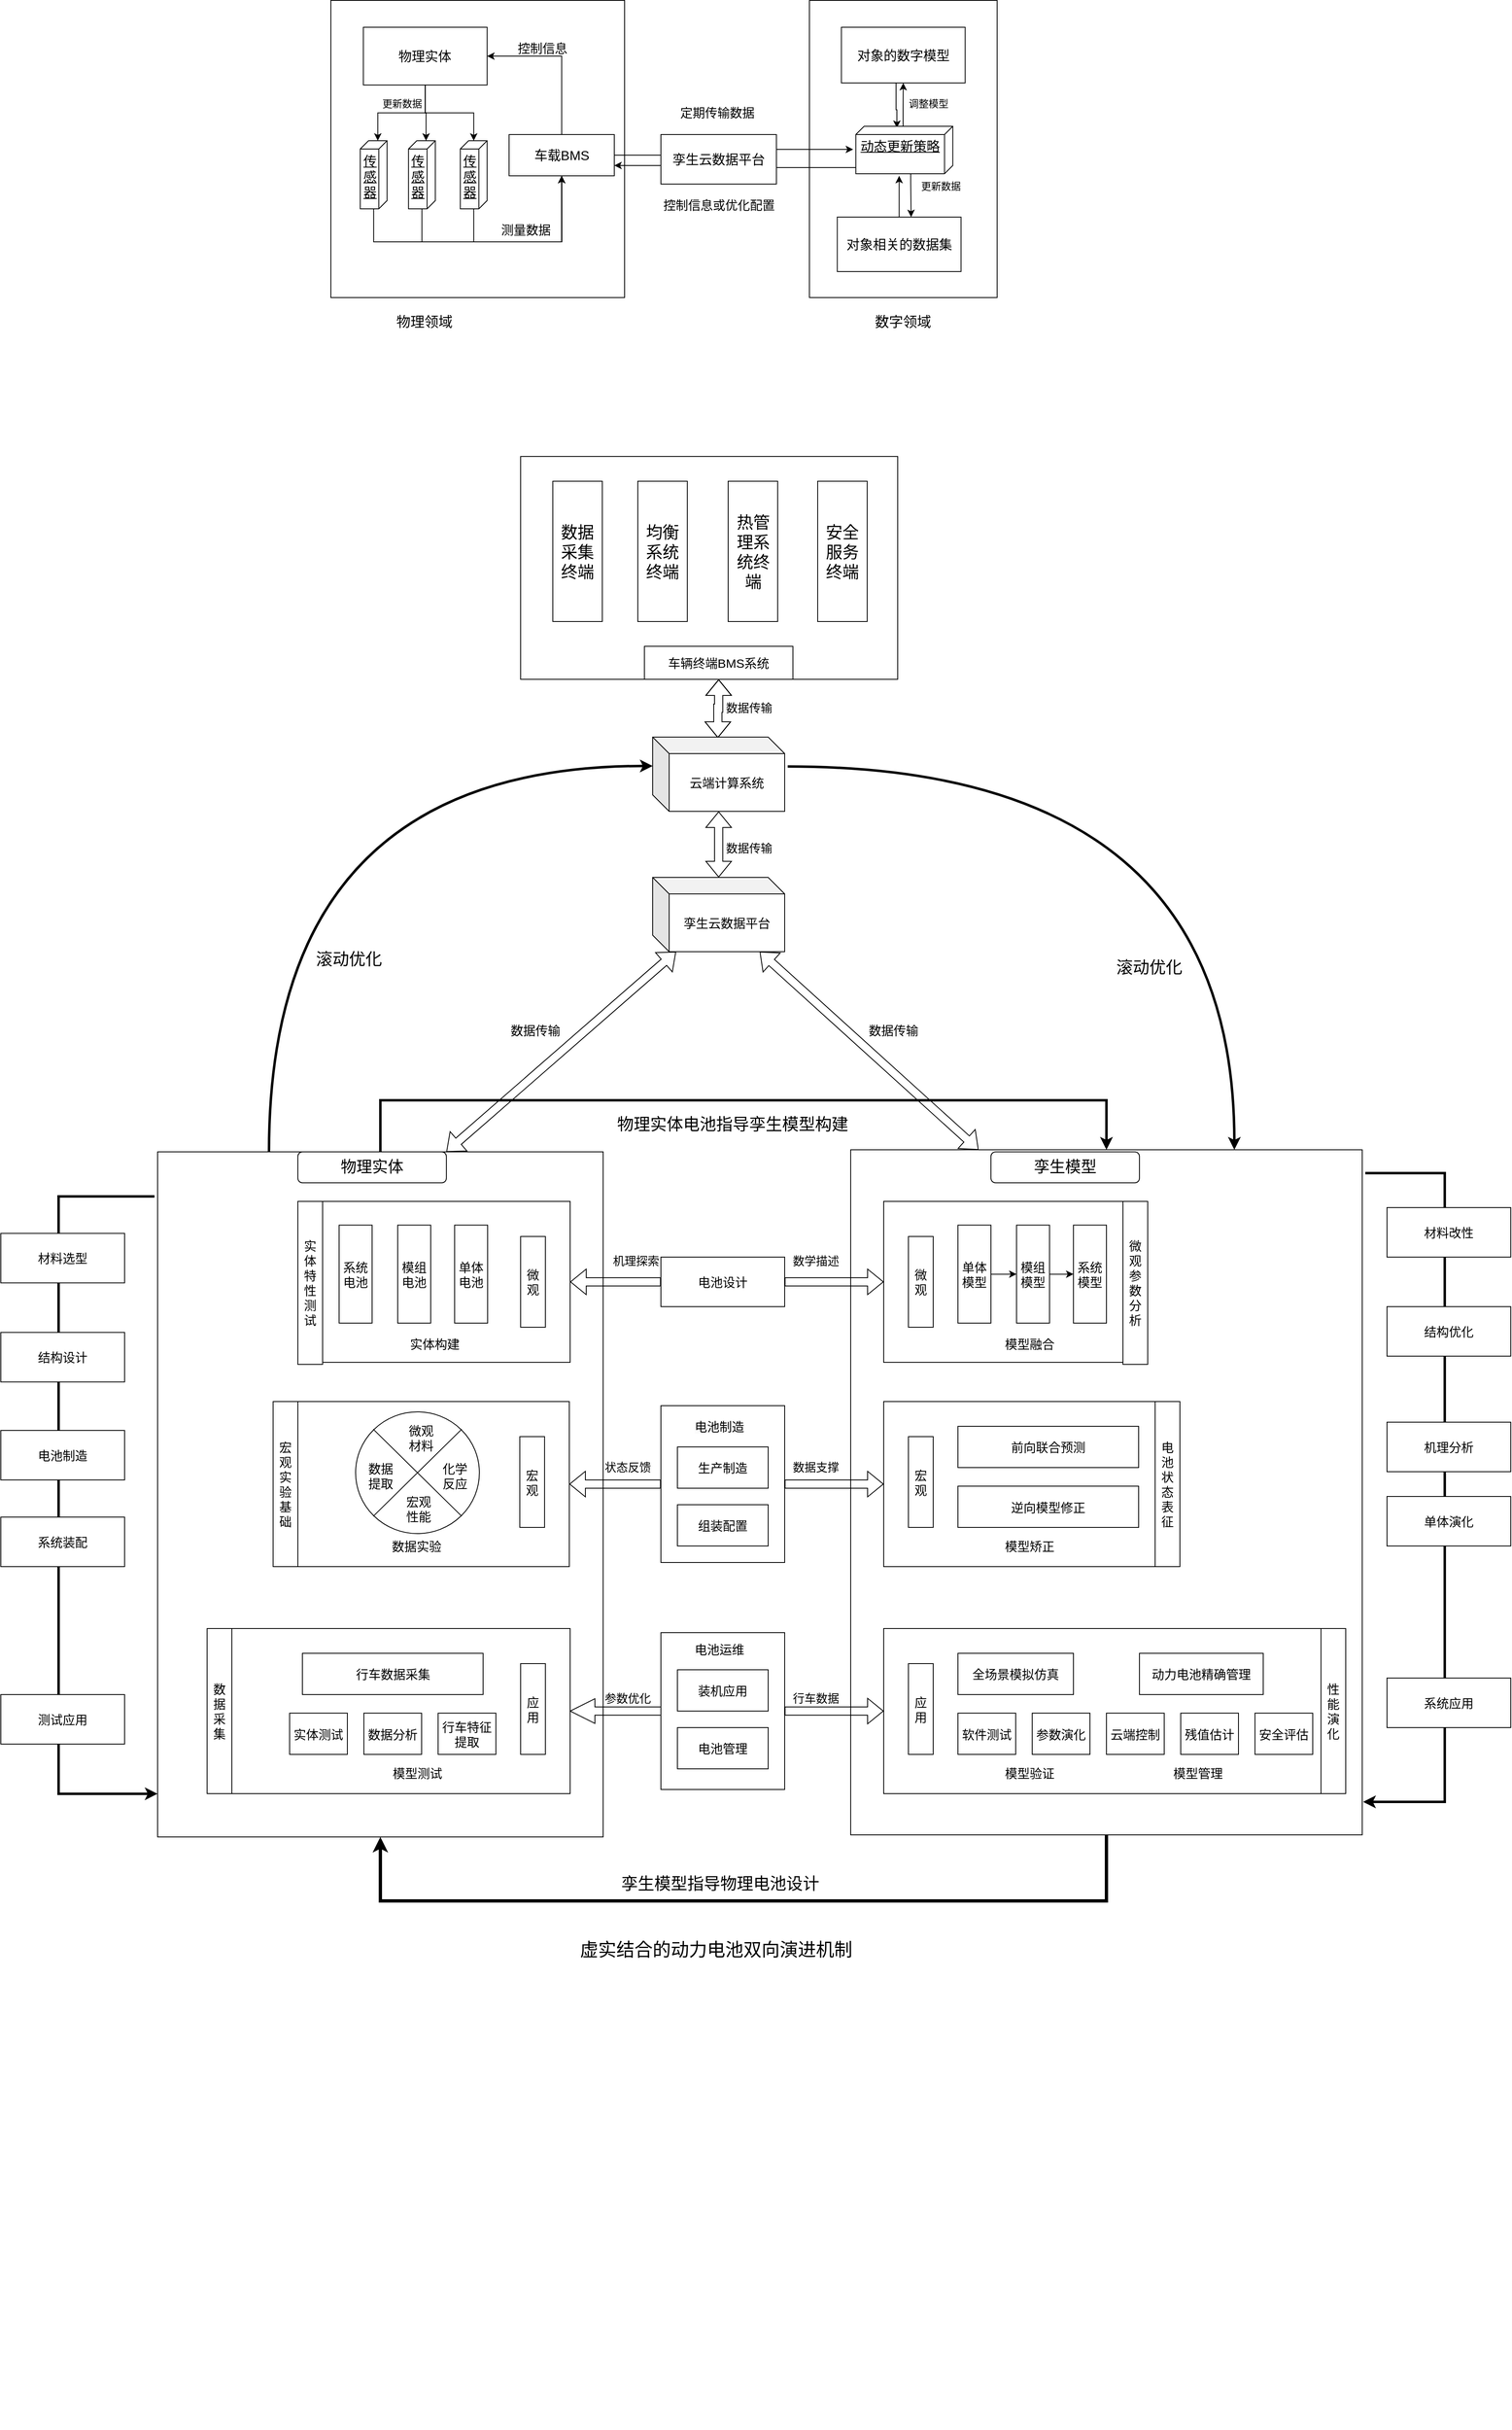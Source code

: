 <mxfile version="21.1.2" type="github">
  <diagram name="第 1 页" id="kRsDdAJmcFYVDiyYqfov">
    <mxGraphModel dx="2074" dy="2285" grid="1" gridSize="10" guides="1" tooltips="1" connect="1" arrows="1" fold="1" page="1" pageScale="1" pageWidth="827" pageHeight="1169" math="0" shadow="0">
      <root>
        <mxCell id="0" />
        <mxCell id="1" parent="0" />
        <mxCell id="SJJjyMjNgot3YzqLHS9h-1" value="" style="html=1;whiteSpace=wrap;" parent="1" vertex="1">
          <mxGeometry x="1030" y="-912.5" width="227.5" height="360" as="geometry" />
        </mxCell>
        <mxCell id="SJJjyMjNgot3YzqLHS9h-12" value="" style="html=1;whiteSpace=wrap;" parent="1" vertex="1">
          <mxGeometry x="450" y="-912.5" width="356" height="360" as="geometry" />
        </mxCell>
        <mxCell id="M97QuQFN97-HN9LesDDY-32" style="edgeStyle=orthogonalEdgeStyle;rounded=0;orthogonalLoop=1;jettySize=auto;html=1;entryX=1;entryY=0.75;entryDx=0;entryDy=0;exitX=0.887;exitY=0.985;exitDx=0;exitDy=0;exitPerimeter=0;" edge="1" parent="1" source="SJJjyMjNgot3YzqLHS9h-7" target="M97QuQFN97-HN9LesDDY-17">
          <mxGeometry relative="1" as="geometry">
            <Array as="points">
              <mxPoint x="1128" y="-710" />
              <mxPoint x="914" y="-710" />
              <mxPoint x="914" y="-712" />
            </Array>
          </mxGeometry>
        </mxCell>
        <mxCell id="lLylnK0KZeJBV6ZpUmbg-146" value="" style="rounded=0;whiteSpace=wrap;html=1;" parent="1" vertex="1">
          <mxGeometry x="680" y="-360" width="457" height="270" as="geometry" />
        </mxCell>
        <mxCell id="lLylnK0KZeJBV6ZpUmbg-130" style="edgeStyle=orthogonalEdgeStyle;rounded=0;orthogonalLoop=1;jettySize=auto;html=1;entryX=0.5;entryY=0;entryDx=0;entryDy=0;strokeWidth=3;" parent="1" source="lLylnK0KZeJBV6ZpUmbg-120" target="lLylnK0KZeJBV6ZpUmbg-126" edge="1">
          <mxGeometry relative="1" as="geometry">
            <Array as="points">
              <mxPoint x="510" y="420" />
              <mxPoint x="1390" y="420" />
            </Array>
          </mxGeometry>
        </mxCell>
        <mxCell id="lLylnK0KZeJBV6ZpUmbg-142" style="edgeStyle=orthogonalEdgeStyle;rounded=0;orthogonalLoop=1;jettySize=auto;html=1;exitX=0.25;exitY=0;exitDx=0;exitDy=0;entryX=0;entryY=0;entryDx=0;entryDy=35;entryPerimeter=0;curved=1;strokeWidth=3;" parent="1" source="lLylnK0KZeJBV6ZpUmbg-120" target="lLylnK0KZeJBV6ZpUmbg-9" edge="1">
          <mxGeometry relative="1" as="geometry" />
        </mxCell>
        <mxCell id="lLylnK0KZeJBV6ZpUmbg-120" value="" style="rounded=0;whiteSpace=wrap;html=1;" parent="1" vertex="1">
          <mxGeometry x="240" y="482.5" width="540" height="830" as="geometry" />
        </mxCell>
        <mxCell id="lLylnK0KZeJBV6ZpUmbg-102" value="" style="group;flipH=1;" parent="1" vertex="1" connectable="0">
          <mxGeometry x="300" y="1060" width="440" height="970" as="geometry" />
        </mxCell>
        <mxCell id="lLylnK0KZeJBV6ZpUmbg-103" value="" style="rounded=0;whiteSpace=wrap;html=1;flipH=0;flipV=0;" parent="lLylnK0KZeJBV6ZpUmbg-102" vertex="1">
          <mxGeometry width="440" height="200" as="geometry" />
        </mxCell>
        <mxCell id="lLylnK0KZeJBV6ZpUmbg-104" value="&lt;font style=&quot;font-size: 15px;&quot;&gt;应用&lt;/font&gt;" style="rounded=0;whiteSpace=wrap;html=1;" parent="lLylnK0KZeJBV6ZpUmbg-102" vertex="1">
          <mxGeometry x="380" y="42.5" width="30" height="110" as="geometry" />
        </mxCell>
        <mxCell id="lLylnK0KZeJBV6ZpUmbg-105" value="&lt;font style=&quot;font-size: 15px;&quot;&gt;数据采集&lt;/font&gt;" style="rounded=0;whiteSpace=wrap;html=1;" parent="lLylnK0KZeJBV6ZpUmbg-102" vertex="1">
          <mxGeometry width="30" height="200" as="geometry" />
        </mxCell>
        <mxCell id="lLylnK0KZeJBV6ZpUmbg-106" value="&lt;font style=&quot;font-size: 15px;&quot;&gt;行车数据采集&lt;/font&gt;" style="rounded=0;whiteSpace=wrap;html=1;" parent="lLylnK0KZeJBV6ZpUmbg-102" vertex="1">
          <mxGeometry x="115.5" y="30" width="219" height="50" as="geometry" />
        </mxCell>
        <mxCell id="lLylnK0KZeJBV6ZpUmbg-107" value="&lt;font style=&quot;font-size: 15px;&quot;&gt;行车特征提取&lt;/font&gt;" style="rounded=0;whiteSpace=wrap;html=1;" parent="lLylnK0KZeJBV6ZpUmbg-102" vertex="1">
          <mxGeometry x="280" y="102.5" width="70" height="50" as="geometry" />
        </mxCell>
        <mxCell id="lLylnK0KZeJBV6ZpUmbg-108" value="&lt;div style=&quot;text-align: center;&quot;&gt;&lt;span style=&quot;background-color: initial; font-family: Helvetica;&quot;&gt;&lt;font style=&quot;font-size: 15px;&quot;&gt;模型测试&lt;/font&gt;&lt;/span&gt;&lt;/div&gt;" style="text;whiteSpace=wrap;html=1;" parent="lLylnK0KZeJBV6ZpUmbg-102" vertex="1">
          <mxGeometry x="222.5" y="160" width="73" height="30" as="geometry" />
        </mxCell>
        <mxCell id="lLylnK0KZeJBV6ZpUmbg-109" value="&lt;font style=&quot;font-size: 15px;&quot;&gt;数据分析&lt;/font&gt;" style="rounded=0;whiteSpace=wrap;html=1;" parent="lLylnK0KZeJBV6ZpUmbg-102" vertex="1">
          <mxGeometry x="190" y="102.5" width="70" height="50" as="geometry" />
        </mxCell>
        <mxCell id="lLylnK0KZeJBV6ZpUmbg-110" value="&lt;font style=&quot;font-size: 15px;&quot;&gt;实体测试&lt;/font&gt;" style="rounded=0;whiteSpace=wrap;html=1;" parent="lLylnK0KZeJBV6ZpUmbg-102" vertex="1">
          <mxGeometry x="100" y="102.5" width="70" height="50" as="geometry" />
        </mxCell>
        <mxCell id="lLylnK0KZeJBV6ZpUmbg-128" style="edgeStyle=orthogonalEdgeStyle;rounded=0;orthogonalLoop=1;jettySize=auto;html=1;entryX=0.5;entryY=1;entryDx=0;entryDy=0;exitX=0.5;exitY=1;exitDx=0;exitDy=0;startArrow=none;startFill=0;strokeWidth=4;" parent="1" source="lLylnK0KZeJBV6ZpUmbg-126" target="lLylnK0KZeJBV6ZpUmbg-120" edge="1">
          <mxGeometry relative="1" as="geometry">
            <Array as="points">
              <mxPoint x="1390" y="1390" />
              <mxPoint x="510" y="1390" />
            </Array>
          </mxGeometry>
        </mxCell>
        <mxCell id="lLylnK0KZeJBV6ZpUmbg-126" value="" style="rounded=0;whiteSpace=wrap;html=1;" parent="1" vertex="1">
          <mxGeometry x="1080" y="480" width="620" height="830" as="geometry" />
        </mxCell>
        <mxCell id="lLylnK0KZeJBV6ZpUmbg-77" style="edgeStyle=orthogonalEdgeStyle;rounded=0;orthogonalLoop=1;jettySize=auto;html=1;shape=flexArrow;" parent="1" source="lLylnK0KZeJBV6ZpUmbg-18" target="lLylnK0KZeJBV6ZpUmbg-53" edge="1">
          <mxGeometry relative="1" as="geometry" />
        </mxCell>
        <mxCell id="lLylnK0KZeJBV6ZpUmbg-78" style="edgeStyle=orthogonalEdgeStyle;rounded=0;orthogonalLoop=1;jettySize=auto;html=1;entryX=0;entryY=0.5;entryDx=0;entryDy=0;shape=flexArrow;" parent="1" source="lLylnK0KZeJBV6ZpUmbg-18" target="lLylnK0KZeJBV6ZpUmbg-48" edge="1">
          <mxGeometry relative="1" as="geometry" />
        </mxCell>
        <mxCell id="lLylnK0KZeJBV6ZpUmbg-14" style="edgeStyle=orthogonalEdgeStyle;rounded=0;orthogonalLoop=1;jettySize=auto;html=1;entryX=0.494;entryY=0.011;entryDx=0;entryDy=0;entryPerimeter=0;startArrow=classic;startFill=1;shape=flexArrow;" parent="1" source="lLylnK0KZeJBV6ZpUmbg-7" target="lLylnK0KZeJBV6ZpUmbg-9" edge="1">
          <mxGeometry relative="1" as="geometry" />
        </mxCell>
        <mxCell id="lLylnK0KZeJBV6ZpUmbg-7" value="&lt;font style=&quot;font-size: 15px;&quot;&gt;车辆终端BMS系统&lt;/font&gt;" style="rounded=0;whiteSpace=wrap;html=1;" parent="1" vertex="1">
          <mxGeometry x="830" y="-130" width="180" height="40" as="geometry" />
        </mxCell>
        <mxCell id="lLylnK0KZeJBV6ZpUmbg-38" style="edgeStyle=orthogonalEdgeStyle;rounded=0;orthogonalLoop=1;jettySize=auto;html=1;entryX=0;entryY=0.5;entryDx=0;entryDy=0;shape=flexArrow;" parent="1" source="lLylnK0KZeJBV6ZpUmbg-8" target="lLylnK0KZeJBV6ZpUmbg-29" edge="1">
          <mxGeometry relative="1" as="geometry" />
        </mxCell>
        <mxCell id="lLylnK0KZeJBV6ZpUmbg-40" style="edgeStyle=orthogonalEdgeStyle;rounded=0;orthogonalLoop=1;jettySize=auto;html=1;entryX=1;entryY=0.5;entryDx=0;entryDy=0;shape=flexArrow;" parent="1" source="lLylnK0KZeJBV6ZpUmbg-8" target="lLylnK0KZeJBV6ZpUmbg-33" edge="1">
          <mxGeometry relative="1" as="geometry" />
        </mxCell>
        <mxCell id="lLylnK0KZeJBV6ZpUmbg-8" value="&lt;font style=&quot;font-size: 15px;&quot;&gt;电池设计&lt;/font&gt;" style="rounded=0;whiteSpace=wrap;html=1;" parent="1" vertex="1">
          <mxGeometry x="850" y="610" width="150" height="60" as="geometry" />
        </mxCell>
        <mxCell id="lLylnK0KZeJBV6ZpUmbg-12" value="" style="edgeStyle=orthogonalEdgeStyle;rounded=0;orthogonalLoop=1;jettySize=auto;html=1;startArrow=classic;startFill=1;shape=flexArrow;" parent="1" source="lLylnK0KZeJBV6ZpUmbg-9" target="lLylnK0KZeJBV6ZpUmbg-11" edge="1">
          <mxGeometry relative="1" as="geometry" />
        </mxCell>
        <mxCell id="lLylnK0KZeJBV6ZpUmbg-9" value="&lt;font style=&quot;font-size: 15px;&quot;&gt;云端计算系统&lt;/font&gt;" style="shape=cube;whiteSpace=wrap;html=1;boundedLbl=1;backgroundOutline=1;darkOpacity=0.05;darkOpacity2=0.1;size=20;" parent="1" vertex="1">
          <mxGeometry x="840" y="-20" width="160" height="90" as="geometry" />
        </mxCell>
        <mxCell id="lLylnK0KZeJBV6ZpUmbg-132" style="rounded=0;orthogonalLoop=1;jettySize=auto;html=1;entryX=1;entryY=0;entryDx=0;entryDy=0;shape=flexArrow;startArrow=block;" parent="1" source="lLylnK0KZeJBV6ZpUmbg-11" target="lLylnK0KZeJBV6ZpUmbg-127" edge="1">
          <mxGeometry relative="1" as="geometry" />
        </mxCell>
        <mxCell id="lLylnK0KZeJBV6ZpUmbg-134" style="rounded=0;orthogonalLoop=1;jettySize=auto;html=1;entryX=0.25;entryY=0;entryDx=0;entryDy=0;shape=flexArrow;startArrow=block;" parent="1" source="lLylnK0KZeJBV6ZpUmbg-11" target="lLylnK0KZeJBV6ZpUmbg-126" edge="1">
          <mxGeometry relative="1" as="geometry" />
        </mxCell>
        <mxCell id="lLylnK0KZeJBV6ZpUmbg-144" style="edgeStyle=orthogonalEdgeStyle;rounded=0;orthogonalLoop=1;jettySize=auto;html=1;entryX=0.75;entryY=0;entryDx=0;entryDy=0;curved=1;strokeWidth=3;exitX=1.023;exitY=0.396;exitDx=0;exitDy=0;exitPerimeter=0;" parent="1" source="lLylnK0KZeJBV6ZpUmbg-9" target="lLylnK0KZeJBV6ZpUmbg-126" edge="1">
          <mxGeometry relative="1" as="geometry">
            <Array as="points">
              <mxPoint x="1545" y="16" />
            </Array>
          </mxGeometry>
        </mxCell>
        <mxCell id="lLylnK0KZeJBV6ZpUmbg-11" value="&lt;font style=&quot;font-size: 15px;&quot;&gt;孪生云数据平台&lt;/font&gt;" style="shape=cube;whiteSpace=wrap;html=1;boundedLbl=1;backgroundOutline=1;darkOpacity=0.05;darkOpacity2=0.1;size=20;" parent="1" vertex="1">
          <mxGeometry x="840" y="150" width="160" height="90" as="geometry" />
        </mxCell>
        <mxCell id="lLylnK0KZeJBV6ZpUmbg-16" value="&lt;span style=&quot;color: rgb(0, 0, 0); font-family: Helvetica; font-style: normal; font-variant-ligatures: normal; font-variant-caps: normal; font-weight: 400; letter-spacing: normal; orphans: 2; text-align: center; text-indent: 0px; text-transform: none; widows: 2; word-spacing: 0px; -webkit-text-stroke-width: 0px; background-color: rgb(251, 251, 251); text-decoration-thickness: initial; text-decoration-style: initial; text-decoration-color: initial; float: none; display: inline !important;&quot;&gt;&lt;font style=&quot;font-size: 14px;&quot;&gt;数据传输&lt;/font&gt;&lt;/span&gt;" style="text;whiteSpace=wrap;html=1;" parent="1" vertex="1">
          <mxGeometry x="927" y="100" width="73" height="30" as="geometry" />
        </mxCell>
        <mxCell id="lLylnK0KZeJBV6ZpUmbg-17" value="&lt;span style=&quot;color: rgb(0, 0, 0); font-family: Helvetica; font-style: normal; font-variant-ligatures: normal; font-variant-caps: normal; font-weight: 400; letter-spacing: normal; orphans: 2; text-align: center; text-indent: 0px; text-transform: none; widows: 2; word-spacing: 0px; -webkit-text-stroke-width: 0px; background-color: rgb(251, 251, 251); text-decoration-thickness: initial; text-decoration-style: initial; text-decoration-color: initial; float: none; display: inline !important;&quot;&gt;&lt;font style=&quot;font-size: 14px;&quot;&gt;数据传输&lt;/font&gt;&lt;/span&gt;" style="text;whiteSpace=wrap;html=1;" parent="1" vertex="1">
          <mxGeometry x="927" y="-70" width="73" height="30" as="geometry" />
        </mxCell>
        <mxCell id="lLylnK0KZeJBV6ZpUmbg-39" value="&lt;div style=&quot;text-align: center;&quot;&gt;&lt;span style=&quot;background-color: initial; font-family: Helvetica; font-size: 14px;&quot;&gt;数学描述&lt;/span&gt;&lt;/div&gt;" style="text;whiteSpace=wrap;html=1;" parent="1" vertex="1">
          <mxGeometry x="1008" y="600" width="73" height="30" as="geometry" />
        </mxCell>
        <mxCell id="lLylnK0KZeJBV6ZpUmbg-41" value="&lt;div style=&quot;text-align: center;&quot;&gt;&lt;span style=&quot;background-color: initial; font-family: Helvetica; font-size: 14px;&quot;&gt;机理探索&lt;/span&gt;&lt;/div&gt;" style="text;whiteSpace=wrap;html=1;" parent="1" vertex="1">
          <mxGeometry x="790" y="600" width="73" height="30" as="geometry" />
        </mxCell>
        <mxCell id="lLylnK0KZeJBV6ZpUmbg-76" value="" style="group" parent="1" vertex="1" connectable="0">
          <mxGeometry x="1120" y="785" width="359" height="200" as="geometry" />
        </mxCell>
        <mxCell id="lLylnK0KZeJBV6ZpUmbg-48" value="" style="rounded=0;whiteSpace=wrap;html=1;" parent="lLylnK0KZeJBV6ZpUmbg-76" vertex="1">
          <mxGeometry width="359" height="200" as="geometry" />
        </mxCell>
        <mxCell id="lLylnK0KZeJBV6ZpUmbg-27" value="&lt;font style=&quot;font-size: 15px;&quot;&gt;宏观&lt;/font&gt;" style="rounded=0;whiteSpace=wrap;html=1;" parent="lLylnK0KZeJBV6ZpUmbg-76" vertex="1">
          <mxGeometry x="30" y="42.5" width="30" height="110" as="geometry" />
        </mxCell>
        <mxCell id="lLylnK0KZeJBV6ZpUmbg-49" value="&lt;font style=&quot;font-size: 15px;&quot;&gt;电池状态表征&lt;/font&gt;" style="rounded=0;whiteSpace=wrap;html=1;" parent="lLylnK0KZeJBV6ZpUmbg-76" vertex="1">
          <mxGeometry x="329" width="30" height="200" as="geometry" />
        </mxCell>
        <mxCell id="lLylnK0KZeJBV6ZpUmbg-50" value="&lt;font style=&quot;font-size: 15px;&quot;&gt;前向联合预测&lt;/font&gt;" style="rounded=0;whiteSpace=wrap;html=1;" parent="lLylnK0KZeJBV6ZpUmbg-76" vertex="1">
          <mxGeometry x="90" y="30" width="219" height="50" as="geometry" />
        </mxCell>
        <mxCell id="lLylnK0KZeJBV6ZpUmbg-51" value="&lt;font style=&quot;font-size: 15px;&quot;&gt;逆向模型修正&lt;/font&gt;" style="rounded=0;whiteSpace=wrap;html=1;" parent="lLylnK0KZeJBV6ZpUmbg-76" vertex="1">
          <mxGeometry x="90" y="102.5" width="219" height="50" as="geometry" />
        </mxCell>
        <mxCell id="lLylnK0KZeJBV6ZpUmbg-52" value="&lt;div style=&quot;text-align: center;&quot;&gt;&lt;span style=&quot;background-color: initial; font-family: Helvetica;&quot;&gt;&lt;font style=&quot;font-size: 15px;&quot;&gt;模型矫正&lt;/font&gt;&lt;/span&gt;&lt;/div&gt;" style="text;whiteSpace=wrap;html=1;" parent="lLylnK0KZeJBV6ZpUmbg-76" vertex="1">
          <mxGeometry x="144.5" y="160" width="73" height="30" as="geometry" />
        </mxCell>
        <mxCell id="lLylnK0KZeJBV6ZpUmbg-79" value="&lt;div style=&quot;text-align: center;&quot;&gt;&lt;span style=&quot;background-color: initial; font-family: Helvetica; font-size: 14px;&quot;&gt;状态反馈&lt;/span&gt;&lt;/div&gt;" style="text;whiteSpace=wrap;html=1;" parent="1" vertex="1">
          <mxGeometry x="780" y="850" width="73" height="30" as="geometry" />
        </mxCell>
        <mxCell id="lLylnK0KZeJBV6ZpUmbg-80" value="&lt;div style=&quot;text-align: center;&quot;&gt;&lt;font face=&quot;Helvetica&quot;&gt;&lt;span style=&quot;font-size: 14px;&quot;&gt;数据支撑&lt;/span&gt;&lt;/font&gt;&lt;/div&gt;" style="text;whiteSpace=wrap;html=1;" parent="1" vertex="1">
          <mxGeometry x="1008" y="850" width="73" height="30" as="geometry" />
        </mxCell>
        <mxCell id="lLylnK0KZeJBV6ZpUmbg-81" value="" style="group" parent="1" vertex="1" connectable="0">
          <mxGeometry x="850" y="1060" width="400" height="440" as="geometry" />
        </mxCell>
        <mxCell id="lLylnK0KZeJBV6ZpUmbg-22" value="" style="rounded=0;whiteSpace=wrap;html=1;" parent="lLylnK0KZeJBV6ZpUmbg-81" vertex="1">
          <mxGeometry y="5" width="150" height="190" as="geometry" />
        </mxCell>
        <mxCell id="lLylnK0KZeJBV6ZpUmbg-23" value="&lt;font style=&quot;font-size: 15px;&quot;&gt;装机应用&lt;/font&gt;" style="rounded=0;whiteSpace=wrap;html=1;" parent="lLylnK0KZeJBV6ZpUmbg-81" vertex="1">
          <mxGeometry x="20" y="50" width="110" height="50" as="geometry" />
        </mxCell>
        <mxCell id="lLylnK0KZeJBV6ZpUmbg-24" value="&lt;font style=&quot;font-size: 15px;&quot;&gt;电池管理&lt;/font&gt;" style="rounded=0;whiteSpace=wrap;html=1;" parent="lLylnK0KZeJBV6ZpUmbg-81" vertex="1">
          <mxGeometry x="20" y="120" width="110" height="50" as="geometry" />
        </mxCell>
        <mxCell id="lLylnK0KZeJBV6ZpUmbg-25" value="&lt;span style=&quot;color: rgb(0, 0, 0); font-family: Helvetica; font-style: normal; font-variant-ligatures: normal; font-variant-caps: normal; font-weight: 400; letter-spacing: normal; orphans: 2; text-align: center; text-indent: 0px; text-transform: none; widows: 2; word-spacing: 0px; -webkit-text-stroke-width: 0px; background-color: rgb(251, 251, 251); text-decoration-thickness: initial; text-decoration-style: initial; text-decoration-color: initial; float: none; display: inline !important;&quot;&gt;&lt;font style=&quot;font-size: 15px;&quot;&gt;电池运维&lt;/font&gt;&lt;/span&gt;" style="text;whiteSpace=wrap;html=1;" parent="lLylnK0KZeJBV6ZpUmbg-81" vertex="1">
          <mxGeometry x="38.5" y="10" width="73" height="30" as="geometry" />
        </mxCell>
        <mxCell id="lLylnK0KZeJBV6ZpUmbg-129" value="&lt;div style=&quot;text-align: center;&quot;&gt;&lt;font style=&quot;font-size: 20px;&quot; face=&quot;Helvetica&quot;&gt;孪生模型指导物理电池设计&lt;/font&gt;&lt;/div&gt;" style="text;whiteSpace=wrap;html=1;" parent="lLylnK0KZeJBV6ZpUmbg-81" vertex="1">
          <mxGeometry x="-50" y="290" width="260" height="30" as="geometry" />
        </mxCell>
        <mxCell id="lLylnK0KZeJBV6ZpUmbg-136" value="&lt;div class=&quot;lake-content&quot;&gt;&lt;span class=&quot;ne-text&quot;&gt;&lt;font style=&quot;font-size: 22px;&quot;&gt;虚实结合的动力电池双向演进机制&lt;/font&gt;&lt;/span&gt;&lt;/div&gt;" style="text;whiteSpace=wrap;html=1;" parent="lLylnK0KZeJBV6ZpUmbg-81" vertex="1">
          <mxGeometry x="-100" y="370" width="500" height="40" as="geometry" />
        </mxCell>
        <mxCell id="lLylnK0KZeJBV6ZpUmbg-82" value="" style="group" parent="1" vertex="1" connectable="0">
          <mxGeometry x="850" y="790" width="150" height="190" as="geometry" />
        </mxCell>
        <mxCell id="lLylnK0KZeJBV6ZpUmbg-18" value="" style="rounded=0;whiteSpace=wrap;html=1;" parent="lLylnK0KZeJBV6ZpUmbg-82" vertex="1">
          <mxGeometry width="150" height="190" as="geometry" />
        </mxCell>
        <mxCell id="lLylnK0KZeJBV6ZpUmbg-19" value="&lt;font style=&quot;font-size: 15px;&quot;&gt;生产制造&lt;/font&gt;" style="rounded=0;whiteSpace=wrap;html=1;" parent="lLylnK0KZeJBV6ZpUmbg-82" vertex="1">
          <mxGeometry x="20" y="50" width="110" height="50" as="geometry" />
        </mxCell>
        <mxCell id="lLylnK0KZeJBV6ZpUmbg-20" value="&lt;font style=&quot;font-size: 15px;&quot;&gt;组装配置&lt;/font&gt;" style="rounded=0;whiteSpace=wrap;html=1;" parent="lLylnK0KZeJBV6ZpUmbg-82" vertex="1">
          <mxGeometry x="20" y="120" width="110" height="50" as="geometry" />
        </mxCell>
        <mxCell id="lLylnK0KZeJBV6ZpUmbg-21" value="&lt;span style=&quot;color: rgb(0, 0, 0); font-family: Helvetica; font-style: normal; font-variant-ligatures: normal; font-variant-caps: normal; font-weight: 400; letter-spacing: normal; orphans: 2; text-align: center; text-indent: 0px; text-transform: none; widows: 2; word-spacing: 0px; -webkit-text-stroke-width: 0px; background-color: rgb(251, 251, 251); text-decoration-thickness: initial; text-decoration-style: initial; text-decoration-color: initial; float: none; display: inline !important;&quot;&gt;&lt;font style=&quot;font-size: 15px;&quot;&gt;电池制造&lt;/font&gt;&lt;/span&gt;" style="text;whiteSpace=wrap;html=1;" parent="lLylnK0KZeJBV6ZpUmbg-82" vertex="1">
          <mxGeometry x="38.5" y="10" width="73" height="30" as="geometry" />
        </mxCell>
        <mxCell id="lLylnK0KZeJBV6ZpUmbg-83" value="" style="group" parent="1" vertex="1" connectable="0">
          <mxGeometry x="1120" y="1060" width="560" height="200" as="geometry" />
        </mxCell>
        <mxCell id="lLylnK0KZeJBV6ZpUmbg-84" value="" style="rounded=0;whiteSpace=wrap;html=1;" parent="lLylnK0KZeJBV6ZpUmbg-83" vertex="1">
          <mxGeometry width="560" height="200" as="geometry" />
        </mxCell>
        <mxCell id="lLylnK0KZeJBV6ZpUmbg-85" value="&lt;font style=&quot;font-size: 15px;&quot;&gt;应用&lt;/font&gt;" style="rounded=0;whiteSpace=wrap;html=1;" parent="lLylnK0KZeJBV6ZpUmbg-83" vertex="1">
          <mxGeometry x="30" y="42.5" width="30" height="110" as="geometry" />
        </mxCell>
        <mxCell id="lLylnK0KZeJBV6ZpUmbg-86" value="&lt;font style=&quot;font-size: 15px;&quot;&gt;性能演化&lt;/font&gt;" style="rounded=0;whiteSpace=wrap;html=1;" parent="lLylnK0KZeJBV6ZpUmbg-83" vertex="1">
          <mxGeometry x="530" width="30" height="200" as="geometry" />
        </mxCell>
        <mxCell id="lLylnK0KZeJBV6ZpUmbg-87" value="&lt;font style=&quot;font-size: 15px;&quot;&gt;全场景模拟仿真&lt;/font&gt;" style="rounded=0;whiteSpace=wrap;html=1;" parent="lLylnK0KZeJBV6ZpUmbg-83" vertex="1">
          <mxGeometry x="90" y="30" width="140" height="50" as="geometry" />
        </mxCell>
        <mxCell id="lLylnK0KZeJBV6ZpUmbg-88" value="&lt;font style=&quot;font-size: 15px;&quot;&gt;软件测试&lt;/font&gt;" style="rounded=0;whiteSpace=wrap;html=1;" parent="lLylnK0KZeJBV6ZpUmbg-83" vertex="1">
          <mxGeometry x="90" y="102.5" width="70" height="50" as="geometry" />
        </mxCell>
        <mxCell id="lLylnK0KZeJBV6ZpUmbg-89" value="&lt;div style=&quot;text-align: center;&quot;&gt;&lt;span style=&quot;background-color: initial; font-family: Helvetica;&quot;&gt;&lt;font style=&quot;font-size: 15px;&quot;&gt;模型验证&lt;/font&gt;&lt;/span&gt;&lt;/div&gt;" style="text;whiteSpace=wrap;html=1;" parent="lLylnK0KZeJBV6ZpUmbg-83" vertex="1">
          <mxGeometry x="144.5" y="160" width="73" height="30" as="geometry" />
        </mxCell>
        <mxCell id="lLylnK0KZeJBV6ZpUmbg-92" value="&lt;font style=&quot;font-size: 15px;&quot;&gt;参数演化&lt;/font&gt;" style="rounded=0;whiteSpace=wrap;html=1;" parent="lLylnK0KZeJBV6ZpUmbg-83" vertex="1">
          <mxGeometry x="180" y="102.5" width="70" height="50" as="geometry" />
        </mxCell>
        <mxCell id="lLylnK0KZeJBV6ZpUmbg-101" value="&lt;font style=&quot;font-size: 15px;&quot;&gt;云端控制&lt;/font&gt;" style="rounded=0;whiteSpace=wrap;html=1;" parent="lLylnK0KZeJBV6ZpUmbg-83" vertex="1">
          <mxGeometry x="270" y="102.5" width="70" height="50" as="geometry" />
        </mxCell>
        <mxCell id="lLylnK0KZeJBV6ZpUmbg-138" value="&lt;font style=&quot;font-size: 15px;&quot;&gt;动力电池精确管理&lt;/font&gt;" style="rounded=0;whiteSpace=wrap;html=1;" parent="lLylnK0KZeJBV6ZpUmbg-83" vertex="1">
          <mxGeometry x="310" y="30" width="150" height="50" as="geometry" />
        </mxCell>
        <mxCell id="lLylnK0KZeJBV6ZpUmbg-139" value="&lt;div style=&quot;text-align: center;&quot;&gt;&lt;span style=&quot;background-color: initial; font-family: Helvetica;&quot;&gt;&lt;font style=&quot;font-size: 15px;&quot;&gt;模型管理&lt;/font&gt;&lt;/span&gt;&lt;/div&gt;" style="text;whiteSpace=wrap;html=1;" parent="lLylnK0KZeJBV6ZpUmbg-83" vertex="1">
          <mxGeometry x="348.5" y="160" width="73" height="30" as="geometry" />
        </mxCell>
        <mxCell id="lLylnK0KZeJBV6ZpUmbg-140" value="&lt;font style=&quot;font-size: 15px;&quot;&gt;残值估计&lt;/font&gt;" style="rounded=0;whiteSpace=wrap;html=1;" parent="lLylnK0KZeJBV6ZpUmbg-83" vertex="1">
          <mxGeometry x="360" y="102.5" width="70" height="50" as="geometry" />
        </mxCell>
        <mxCell id="lLylnK0KZeJBV6ZpUmbg-141" value="&lt;font style=&quot;font-size: 15px;&quot;&gt;安全评估&lt;/font&gt;" style="rounded=0;whiteSpace=wrap;html=1;" parent="lLylnK0KZeJBV6ZpUmbg-83" vertex="1">
          <mxGeometry x="450" y="102.5" width="70" height="50" as="geometry" />
        </mxCell>
        <mxCell id="lLylnK0KZeJBV6ZpUmbg-113" style="edgeStyle=orthogonalEdgeStyle;rounded=0;orthogonalLoop=1;jettySize=auto;html=1;entryX=0;entryY=0.5;entryDx=0;entryDy=0;shape=flexArrow;" parent="1" source="lLylnK0KZeJBV6ZpUmbg-22" target="lLylnK0KZeJBV6ZpUmbg-84" edge="1">
          <mxGeometry relative="1" as="geometry" />
        </mxCell>
        <mxCell id="lLylnK0KZeJBV6ZpUmbg-114" value="&lt;div style=&quot;text-align: center;&quot;&gt;&lt;font face=&quot;Helvetica&quot;&gt;&lt;span style=&quot;font-size: 14px;&quot;&gt;行车数据&lt;/span&gt;&lt;/font&gt;&lt;/div&gt;" style="text;whiteSpace=wrap;html=1;" parent="1" vertex="1">
          <mxGeometry x="1008" y="1130" width="73" height="30" as="geometry" />
        </mxCell>
        <mxCell id="lLylnK0KZeJBV6ZpUmbg-115" style="edgeStyle=orthogonalEdgeStyle;rounded=0;orthogonalLoop=1;jettySize=auto;html=1;entryX=1;entryY=0.5;entryDx=0;entryDy=0;shape=arrow;" parent="1" source="lLylnK0KZeJBV6ZpUmbg-22" target="lLylnK0KZeJBV6ZpUmbg-103" edge="1">
          <mxGeometry relative="1" as="geometry">
            <Array as="points">
              <mxPoint x="780" y="1160" />
              <mxPoint x="780" y="1160" />
            </Array>
          </mxGeometry>
        </mxCell>
        <mxCell id="lLylnK0KZeJBV6ZpUmbg-116" value="&lt;div style=&quot;text-align: center;&quot;&gt;&lt;span style=&quot;background-color: initial; font-family: Helvetica; font-size: 14px;&quot;&gt;参数优化&lt;/span&gt;&lt;/div&gt;" style="text;whiteSpace=wrap;html=1;" parent="1" vertex="1">
          <mxGeometry x="780" y="1130" width="73" height="30" as="geometry" />
        </mxCell>
        <mxCell id="lLylnK0KZeJBV6ZpUmbg-118" value="" style="group" parent="1" vertex="1" connectable="0">
          <mxGeometry x="1120" y="542.5" width="320" height="197.5" as="geometry" />
        </mxCell>
        <mxCell id="lLylnK0KZeJBV6ZpUmbg-29" value="" style="rounded=0;whiteSpace=wrap;html=1;" parent="lLylnK0KZeJBV6ZpUmbg-118" vertex="1">
          <mxGeometry width="320" height="195" as="geometry" />
        </mxCell>
        <mxCell id="lLylnK0KZeJBV6ZpUmbg-26" value="&lt;font style=&quot;font-size: 15px;&quot;&gt;微观&lt;/font&gt;" style="rounded=0;whiteSpace=wrap;html=1;" parent="lLylnK0KZeJBV6ZpUmbg-118" vertex="1">
          <mxGeometry x="30" y="42.5" width="30" height="110" as="geometry" />
        </mxCell>
        <mxCell id="lLylnK0KZeJBV6ZpUmbg-30" value="&lt;span style=&quot;font-size: 15px;&quot;&gt;单体模型&lt;/span&gt;" style="rounded=0;whiteSpace=wrap;html=1;" parent="lLylnK0KZeJBV6ZpUmbg-118" vertex="1">
          <mxGeometry x="90" y="28.75" width="40" height="118.75" as="geometry" />
        </mxCell>
        <mxCell id="lLylnK0KZeJBV6ZpUmbg-31" value="&lt;span style=&quot;font-size: 15px;&quot;&gt;模组模型&lt;/span&gt;" style="rounded=0;whiteSpace=wrap;html=1;" parent="lLylnK0KZeJBV6ZpUmbg-118" vertex="1">
          <mxGeometry x="161" y="28.75" width="40" height="118.75" as="geometry" />
        </mxCell>
        <mxCell id="lLylnK0KZeJBV6ZpUmbg-44" style="edgeStyle=orthogonalEdgeStyle;rounded=0;orthogonalLoop=1;jettySize=auto;html=1;entryX=0;entryY=0.5;entryDx=0;entryDy=0;" parent="lLylnK0KZeJBV6ZpUmbg-118" source="lLylnK0KZeJBV6ZpUmbg-30" target="lLylnK0KZeJBV6ZpUmbg-31" edge="1">
          <mxGeometry relative="1" as="geometry" />
        </mxCell>
        <mxCell id="lLylnK0KZeJBV6ZpUmbg-32" value="&lt;span style=&quot;font-size: 15px;&quot;&gt;系统模型&lt;/span&gt;" style="rounded=0;whiteSpace=wrap;html=1;" parent="lLylnK0KZeJBV6ZpUmbg-118" vertex="1">
          <mxGeometry x="230" y="28.75" width="40" height="118.75" as="geometry" />
        </mxCell>
        <mxCell id="lLylnK0KZeJBV6ZpUmbg-46" style="edgeStyle=orthogonalEdgeStyle;rounded=0;orthogonalLoop=1;jettySize=auto;html=1;entryX=0;entryY=0.5;entryDx=0;entryDy=0;" parent="lLylnK0KZeJBV6ZpUmbg-118" source="lLylnK0KZeJBV6ZpUmbg-31" target="lLylnK0KZeJBV6ZpUmbg-32" edge="1">
          <mxGeometry relative="1" as="geometry" />
        </mxCell>
        <mxCell id="lLylnK0KZeJBV6ZpUmbg-43" value="&lt;div style=&quot;text-align: center;&quot;&gt;&lt;span style=&quot;background-color: initial; font-family: Helvetica;&quot;&gt;&lt;font style=&quot;font-size: 15px;&quot;&gt;模型融合&lt;/font&gt;&lt;/span&gt;&lt;/div&gt;" style="text;whiteSpace=wrap;html=1;" parent="lLylnK0KZeJBV6ZpUmbg-118" vertex="1">
          <mxGeometry x="144.5" y="157.5" width="73" height="30" as="geometry" />
        </mxCell>
        <mxCell id="lLylnK0KZeJBV6ZpUmbg-111" value="&lt;span style=&quot;font-size: 15px;&quot;&gt;微观参数分析&lt;/span&gt;" style="rounded=0;whiteSpace=wrap;html=1;" parent="lLylnK0KZeJBV6ZpUmbg-118" vertex="1">
          <mxGeometry x="290" width="30" height="197.5" as="geometry" />
        </mxCell>
        <mxCell id="lLylnK0KZeJBV6ZpUmbg-119" value="" style="group" parent="1" vertex="1" connectable="0">
          <mxGeometry x="410" y="542.5" width="380" height="797.5" as="geometry" />
        </mxCell>
        <mxCell id="lLylnK0KZeJBV6ZpUmbg-33" value="" style="rounded=0;whiteSpace=wrap;html=1;" parent="lLylnK0KZeJBV6ZpUmbg-119" vertex="1">
          <mxGeometry width="330" height="195" as="geometry" />
        </mxCell>
        <mxCell id="lLylnK0KZeJBV6ZpUmbg-34" value="&lt;font style=&quot;font-size: 15px;&quot;&gt;微观&lt;/font&gt;" style="rounded=0;whiteSpace=wrap;html=1;" parent="lLylnK0KZeJBV6ZpUmbg-119" vertex="1">
          <mxGeometry x="270" y="42.5" width="30" height="110" as="geometry" />
        </mxCell>
        <mxCell id="lLylnK0KZeJBV6ZpUmbg-35" value="&lt;span style=&quot;font-size: 15px;&quot;&gt;系统电池&lt;/span&gt;" style="rounded=0;whiteSpace=wrap;html=1;" parent="lLylnK0KZeJBV6ZpUmbg-119" vertex="1">
          <mxGeometry x="50" y="28.75" width="40" height="118.75" as="geometry" />
        </mxCell>
        <mxCell id="lLylnK0KZeJBV6ZpUmbg-36" value="&lt;span style=&quot;font-size: 15px;&quot;&gt;模组电池&lt;/span&gt;" style="rounded=0;whiteSpace=wrap;html=1;" parent="lLylnK0KZeJBV6ZpUmbg-119" vertex="1">
          <mxGeometry x="121" y="28.75" width="40" height="118.75" as="geometry" />
        </mxCell>
        <mxCell id="lLylnK0KZeJBV6ZpUmbg-37" value="&lt;span style=&quot;font-size: 15px;&quot;&gt;单体电池&lt;/span&gt;" style="rounded=0;whiteSpace=wrap;html=1;" parent="lLylnK0KZeJBV6ZpUmbg-119" vertex="1">
          <mxGeometry x="190" y="28.75" width="40" height="118.75" as="geometry" />
        </mxCell>
        <mxCell id="lLylnK0KZeJBV6ZpUmbg-47" value="&lt;div style=&quot;text-align: center;&quot;&gt;&lt;span style=&quot;background-color: initial; font-family: Helvetica;&quot;&gt;&lt;font style=&quot;font-size: 15px;&quot;&gt;实体构建&lt;/font&gt;&lt;/span&gt;&lt;/div&gt;" style="text;whiteSpace=wrap;html=1;" parent="lLylnK0KZeJBV6ZpUmbg-119" vertex="1">
          <mxGeometry x="133.5" y="157.5" width="73" height="30" as="geometry" />
        </mxCell>
        <mxCell id="lLylnK0KZeJBV6ZpUmbg-112" value="&lt;span style=&quot;font-size: 15px;&quot;&gt;实体特性测试&lt;/span&gt;" style="rounded=0;whiteSpace=wrap;html=1;" parent="lLylnK0KZeJBV6ZpUmbg-119" vertex="1">
          <mxGeometry width="30" height="197.5" as="geometry" />
        </mxCell>
        <mxCell id="lLylnK0KZeJBV6ZpUmbg-121" value="&lt;font style=&quot;font-size: 19px;&quot;&gt;孪生模型&lt;/font&gt;" style="rounded=1;whiteSpace=wrap;html=1;" parent="1" vertex="1">
          <mxGeometry x="1250" y="482.5" width="180" height="37.5" as="geometry" />
        </mxCell>
        <mxCell id="lLylnK0KZeJBV6ZpUmbg-75" value="" style="group" parent="1" vertex="1" connectable="0">
          <mxGeometry x="380" y="785" width="359" height="200" as="geometry" />
        </mxCell>
        <mxCell id="lLylnK0KZeJBV6ZpUmbg-53" value="" style="rounded=0;whiteSpace=wrap;html=1;container=0;" parent="lLylnK0KZeJBV6ZpUmbg-75" vertex="1">
          <mxGeometry width="359" height="200" as="geometry" />
        </mxCell>
        <mxCell id="lLylnK0KZeJBV6ZpUmbg-54" value="&lt;font style=&quot;font-size: 15px;&quot;&gt;宏观&lt;/font&gt;" style="rounded=0;whiteSpace=wrap;html=1;container=0;" parent="lLylnK0KZeJBV6ZpUmbg-75" vertex="1">
          <mxGeometry x="299" y="42.5" width="30" height="110" as="geometry" />
        </mxCell>
        <mxCell id="lLylnK0KZeJBV6ZpUmbg-55" value="&lt;font style=&quot;font-size: 15px;&quot;&gt;宏观实验基础&lt;/font&gt;" style="rounded=0;whiteSpace=wrap;html=1;container=0;" parent="lLylnK0KZeJBV6ZpUmbg-75" vertex="1">
          <mxGeometry width="30" height="200" as="geometry" />
        </mxCell>
        <mxCell id="lLylnK0KZeJBV6ZpUmbg-58" value="&lt;div style=&quot;text-align: center;&quot;&gt;&lt;span style=&quot;background-color: initial; font-family: Helvetica;&quot;&gt;&lt;font style=&quot;font-size: 15px;&quot;&gt;数据实验&lt;/font&gt;&lt;/span&gt;&lt;/div&gt;" style="text;whiteSpace=wrap;html=1;container=0;" parent="lLylnK0KZeJBV6ZpUmbg-75" vertex="1">
          <mxGeometry x="141.5" y="160" width="73" height="30" as="geometry" />
        </mxCell>
        <mxCell id="lLylnK0KZeJBV6ZpUmbg-60" value="" style="verticalLabelPosition=bottom;verticalAlign=top;html=1;shape=mxgraph.flowchart.or;container=0;" parent="lLylnK0KZeJBV6ZpUmbg-75" vertex="1">
          <mxGeometry x="100" y="12.5" width="150" height="147.5" as="geometry" />
        </mxCell>
        <mxCell id="lLylnK0KZeJBV6ZpUmbg-62" value="&lt;div style=&quot;text-align: center;&quot;&gt;&lt;span style=&quot;background-color: initial; font-family: Helvetica;&quot;&gt;&lt;font style=&quot;font-size: 15px;&quot;&gt;微观材料&lt;/font&gt;&lt;/span&gt;&lt;/div&gt;" style="text;whiteSpace=wrap;html=1;container=0;" parent="lLylnK0KZeJBV6ZpUmbg-75" vertex="1">
          <mxGeometry x="158.75" y="20" width="38.5" height="40" as="geometry" />
        </mxCell>
        <mxCell id="lLylnK0KZeJBV6ZpUmbg-63" value="&lt;div style=&quot;text-align: center;&quot;&gt;&lt;span style=&quot;background-color: initial; font-family: Helvetica;&quot;&gt;&lt;font style=&quot;font-size: 15px;&quot;&gt;化学反应&lt;/font&gt;&lt;/span&gt;&lt;/div&gt;" style="text;whiteSpace=wrap;html=1;container=0;" parent="lLylnK0KZeJBV6ZpUmbg-75" vertex="1">
          <mxGeometry x="200" y="66.25" width="38.5" height="40" as="geometry" />
        </mxCell>
        <mxCell id="lLylnK0KZeJBV6ZpUmbg-64" value="&lt;div style=&quot;text-align: center;&quot;&gt;&lt;span style=&quot;background-color: initial; font-family: Helvetica;&quot;&gt;&lt;font style=&quot;font-size: 15px;&quot;&gt;宏观性能&lt;/font&gt;&lt;/span&gt;&lt;/div&gt;" style="text;whiteSpace=wrap;html=1;container=0;" parent="lLylnK0KZeJBV6ZpUmbg-75" vertex="1">
          <mxGeometry x="155.75" y="106.25" width="38.5" height="40" as="geometry" />
        </mxCell>
        <mxCell id="lLylnK0KZeJBV6ZpUmbg-74" value="&lt;div style=&quot;text-align: center;&quot;&gt;&lt;span style=&quot;background-color: initial; font-family: Helvetica;&quot;&gt;&lt;font style=&quot;font-size: 15px;&quot;&gt;数据提取&lt;/font&gt;&lt;/span&gt;&lt;/div&gt;" style="text;whiteSpace=wrap;html=1;container=0;" parent="lLylnK0KZeJBV6ZpUmbg-75" vertex="1">
          <mxGeometry x="110" y="66.25" width="38.5" height="40" as="geometry" />
        </mxCell>
        <mxCell id="lLylnK0KZeJBV6ZpUmbg-127" value="&lt;font style=&quot;font-size: 19px;&quot;&gt;物理实体&lt;/font&gt;" style="rounded=1;whiteSpace=wrap;html=1;" parent="1" vertex="1">
          <mxGeometry x="410" y="482.5" width="180" height="37.5" as="geometry" />
        </mxCell>
        <mxCell id="lLylnK0KZeJBV6ZpUmbg-131" value="&lt;div style=&quot;text-align: center;&quot;&gt;&lt;font style=&quot;font-size: 20px;&quot; face=&quot;Helvetica&quot;&gt;物理实体电池指导孪生模型构建&lt;/font&gt;&lt;/div&gt;" style="text;whiteSpace=wrap;html=1;" parent="1" vertex="1">
          <mxGeometry x="795" y="430" width="295" height="30" as="geometry" />
        </mxCell>
        <mxCell id="lLylnK0KZeJBV6ZpUmbg-133" value="&lt;span style=&quot;color: rgb(0, 0, 0); font-family: Helvetica; font-style: normal; font-variant-ligatures: normal; font-variant-caps: normal; font-weight: 400; letter-spacing: normal; orphans: 2; text-align: center; text-indent: 0px; text-transform: none; widows: 2; word-spacing: 0px; -webkit-text-stroke-width: 0px; background-color: rgb(251, 251, 251); text-decoration-thickness: initial; text-decoration-style: initial; text-decoration-color: initial; float: none; display: inline !important;&quot;&gt;&lt;font style=&quot;font-size: 15px;&quot;&gt;数据传输&lt;/font&gt;&lt;/span&gt;" style="text;whiteSpace=wrap;html=1;" parent="1" vertex="1">
          <mxGeometry x="666" y="320" width="73" height="30" as="geometry" />
        </mxCell>
        <mxCell id="lLylnK0KZeJBV6ZpUmbg-135" value="&lt;span style=&quot;color: rgb(0, 0, 0); font-family: Helvetica; font-style: normal; font-variant-ligatures: normal; font-variant-caps: normal; font-weight: 400; letter-spacing: normal; orphans: 2; text-align: center; text-indent: 0px; text-transform: none; widows: 2; word-spacing: 0px; -webkit-text-stroke-width: 0px; background-color: rgb(251, 251, 251); text-decoration-thickness: initial; text-decoration-style: initial; text-decoration-color: initial; float: none; display: inline !important;&quot;&gt;&lt;font style=&quot;font-size: 15px;&quot;&gt;数据传输&lt;/font&gt;&lt;/span&gt;" style="text;whiteSpace=wrap;html=1;" parent="1" vertex="1">
          <mxGeometry x="1100" y="320" width="73" height="30" as="geometry" />
        </mxCell>
        <mxCell id="lLylnK0KZeJBV6ZpUmbg-143" value="&lt;span style=&quot;color: rgb(0, 0, 0); font-family: Helvetica; font-style: normal; font-variant-ligatures: normal; font-variant-caps: normal; font-weight: 400; letter-spacing: normal; orphans: 2; text-align: center; text-indent: 0px; text-transform: none; widows: 2; word-spacing: 0px; -webkit-text-stroke-width: 0px; background-color: rgb(251, 251, 251); text-decoration-thickness: initial; text-decoration-style: initial; text-decoration-color: initial; float: none; display: inline !important;&quot;&gt;&lt;font style=&quot;font-size: 20px;&quot;&gt;滚动优化&lt;/font&gt;&lt;/span&gt;" style="text;whiteSpace=wrap;html=1;" parent="1" vertex="1">
          <mxGeometry x="430" y="230" width="90" height="30" as="geometry" />
        </mxCell>
        <mxCell id="lLylnK0KZeJBV6ZpUmbg-145" value="&lt;span style=&quot;color: rgb(0, 0, 0); font-family: Helvetica; font-style: normal; font-variant-ligatures: normal; font-variant-caps: normal; font-weight: 400; letter-spacing: normal; orphans: 2; text-align: center; text-indent: 0px; text-transform: none; widows: 2; word-spacing: 0px; -webkit-text-stroke-width: 0px; background-color: rgb(251, 251, 251); text-decoration-thickness: initial; text-decoration-style: initial; text-decoration-color: initial; float: none; display: inline !important;&quot;&gt;&lt;font style=&quot;font-size: 20px;&quot;&gt;滚动优化&lt;/font&gt;&lt;/span&gt;" style="text;whiteSpace=wrap;html=1;" parent="1" vertex="1">
          <mxGeometry x="1400" y="240" width="100" height="30" as="geometry" />
        </mxCell>
        <mxCell id="lLylnK0KZeJBV6ZpUmbg-147" value="&lt;font style=&quot;font-size: 20px;&quot;&gt;数据采集终端&lt;/font&gt;" style="rounded=0;whiteSpace=wrap;html=1;" parent="1" vertex="1">
          <mxGeometry x="719" y="-330" width="60" height="170" as="geometry" />
        </mxCell>
        <mxCell id="lLylnK0KZeJBV6ZpUmbg-148" value="&lt;font style=&quot;font-size: 20px;&quot;&gt;均衡系统终端&lt;/font&gt;" style="rounded=0;whiteSpace=wrap;html=1;" parent="1" vertex="1">
          <mxGeometry x="822" y="-330" width="60" height="170" as="geometry" />
        </mxCell>
        <mxCell id="lLylnK0KZeJBV6ZpUmbg-149" value="&lt;font style=&quot;font-size: 20px;&quot;&gt;热管理系统终端&lt;/font&gt;" style="rounded=0;whiteSpace=wrap;html=1;" parent="1" vertex="1">
          <mxGeometry x="931.5" y="-330" width="60" height="170" as="geometry" />
        </mxCell>
        <mxCell id="lLylnK0KZeJBV6ZpUmbg-150" value="&lt;font style=&quot;font-size: 20px;&quot;&gt;安全服务终端&lt;/font&gt;" style="rounded=0;whiteSpace=wrap;html=1;" parent="1" vertex="1">
          <mxGeometry x="1040" y="-330" width="60" height="170" as="geometry" />
        </mxCell>
        <mxCell id="lLylnK0KZeJBV6ZpUmbg-156" style="edgeStyle=orthogonalEdgeStyle;rounded=0;orthogonalLoop=1;jettySize=auto;html=1;strokeWidth=3;exitX=1.006;exitY=0.034;exitDx=0;exitDy=0;exitPerimeter=0;" parent="1" source="lLylnK0KZeJBV6ZpUmbg-126" edge="1">
          <mxGeometry relative="1" as="geometry">
            <mxPoint x="1701" y="1270" as="targetPoint" />
            <Array as="points">
              <mxPoint x="1800" y="508" />
              <mxPoint x="1800" y="1270" />
              <mxPoint x="1701" y="1270" />
            </Array>
          </mxGeometry>
        </mxCell>
        <mxCell id="lLylnK0KZeJBV6ZpUmbg-151" value="&lt;font style=&quot;font-size: 15px;&quot;&gt;材料改性&lt;/font&gt;" style="rounded=0;whiteSpace=wrap;html=1;" parent="1" vertex="1">
          <mxGeometry x="1730" y="550" width="150" height="60" as="geometry" />
        </mxCell>
        <mxCell id="lLylnK0KZeJBV6ZpUmbg-152" value="&lt;font style=&quot;font-size: 15px;&quot;&gt;结构优化&lt;/font&gt;" style="rounded=0;whiteSpace=wrap;html=1;" parent="1" vertex="1">
          <mxGeometry x="1730" y="670" width="150" height="60" as="geometry" />
        </mxCell>
        <mxCell id="lLylnK0KZeJBV6ZpUmbg-153" value="&lt;font style=&quot;font-size: 15px;&quot;&gt;机理分析&lt;/font&gt;" style="rounded=0;whiteSpace=wrap;html=1;" parent="1" vertex="1">
          <mxGeometry x="1730" y="810" width="150" height="60" as="geometry" />
        </mxCell>
        <mxCell id="lLylnK0KZeJBV6ZpUmbg-154" value="&lt;font style=&quot;font-size: 15px;&quot;&gt;单体演化&lt;/font&gt;" style="rounded=0;whiteSpace=wrap;html=1;" parent="1" vertex="1">
          <mxGeometry x="1730" y="900" width="150" height="60" as="geometry" />
        </mxCell>
        <mxCell id="lLylnK0KZeJBV6ZpUmbg-155" value="&lt;font style=&quot;font-size: 15px;&quot;&gt;系统应用&lt;/font&gt;" style="rounded=0;whiteSpace=wrap;html=1;" parent="1" vertex="1">
          <mxGeometry x="1730" y="1120" width="150" height="60" as="geometry" />
        </mxCell>
        <mxCell id="lLylnK0KZeJBV6ZpUmbg-157" style="edgeStyle=orthogonalEdgeStyle;rounded=0;orthogonalLoop=1;jettySize=auto;html=1;strokeWidth=3;exitX=-0.007;exitY=0.065;exitDx=0;exitDy=0;exitPerimeter=0;entryX=0;entryY=0.937;entryDx=0;entryDy=0;entryPerimeter=0;" parent="1" source="lLylnK0KZeJBV6ZpUmbg-120" target="lLylnK0KZeJBV6ZpUmbg-120" edge="1">
          <mxGeometry relative="1" as="geometry">
            <mxPoint x="230" y="1260" as="targetPoint" />
            <Array as="points">
              <mxPoint x="120" y="536" />
              <mxPoint x="120" y="1260" />
            </Array>
          </mxGeometry>
        </mxCell>
        <mxCell id="lLylnK0KZeJBV6ZpUmbg-158" value="&lt;font style=&quot;font-size: 15px;&quot;&gt;材料选型&lt;/font&gt;" style="rounded=0;whiteSpace=wrap;html=1;" parent="1" vertex="1">
          <mxGeometry x="50" y="581.25" width="150" height="60" as="geometry" />
        </mxCell>
        <mxCell id="lLylnK0KZeJBV6ZpUmbg-159" value="&lt;font style=&quot;font-size: 15px;&quot;&gt;结构设计&lt;/font&gt;" style="rounded=0;whiteSpace=wrap;html=1;" parent="1" vertex="1">
          <mxGeometry x="50" y="701.25" width="150" height="60" as="geometry" />
        </mxCell>
        <mxCell id="lLylnK0KZeJBV6ZpUmbg-160" value="&lt;font style=&quot;font-size: 15px;&quot;&gt;电池制造&lt;/font&gt;" style="rounded=0;whiteSpace=wrap;html=1;" parent="1" vertex="1">
          <mxGeometry x="50" y="820" width="150" height="60" as="geometry" />
        </mxCell>
        <mxCell id="lLylnK0KZeJBV6ZpUmbg-161" value="&lt;font style=&quot;font-size: 15px;&quot;&gt;系统装配&lt;/font&gt;" style="rounded=0;whiteSpace=wrap;html=1;" parent="1" vertex="1">
          <mxGeometry x="50" y="925" width="150" height="60" as="geometry" />
        </mxCell>
        <mxCell id="lLylnK0KZeJBV6ZpUmbg-162" value="&lt;span style=&quot;font-size: 15px;&quot;&gt;测试应用&lt;/span&gt;" style="rounded=0;whiteSpace=wrap;html=1;" parent="1" vertex="1">
          <mxGeometry x="50" y="1140" width="150" height="60" as="geometry" />
        </mxCell>
        <mxCell id="M97QuQFN97-HN9LesDDY-26" style="edgeStyle=orthogonalEdgeStyle;rounded=0;orthogonalLoop=1;jettySize=auto;html=1;entryX=0.035;entryY=0.585;entryDx=0;entryDy=0;entryPerimeter=0;" edge="1" parent="1" source="SJJjyMjNgot3YzqLHS9h-3" target="SJJjyMjNgot3YzqLHS9h-7">
          <mxGeometry relative="1" as="geometry">
            <Array as="points">
              <mxPoint x="1135" y="-780" />
              <mxPoint x="1136" y="-780" />
            </Array>
          </mxGeometry>
        </mxCell>
        <mxCell id="SJJjyMjNgot3YzqLHS9h-3" value="&lt;font style=&quot;font-size: 16px;&quot;&gt;对象的数字模型&lt;/font&gt;" style="html=1;whiteSpace=wrap;" parent="1" vertex="1">
          <mxGeometry x="1068.75" y="-880" width="150" height="67.5" as="geometry" />
        </mxCell>
        <mxCell id="SJJjyMjNgot3YzqLHS9h-4" value="&lt;font style=&quot;font-size: 17px;&quot;&gt;数字领域&lt;/font&gt;" style="text;html=1;align=center;verticalAlign=middle;resizable=0;points=[];autosize=1;strokeColor=none;fillColor=none;" parent="1" vertex="1">
          <mxGeometry x="1097.5" y="-537.5" width="90" height="30" as="geometry" />
        </mxCell>
        <mxCell id="SJJjyMjNgot3YzqLHS9h-8" style="edgeStyle=orthogonalEdgeStyle;rounded=0;orthogonalLoop=1;jettySize=auto;html=1;entryX=0;entryY=0;entryDx=60;entryDy=65;entryPerimeter=0;" parent="1" source="SJJjyMjNgot3YzqLHS9h-5" target="SJJjyMjNgot3YzqLHS9h-7" edge="1">
          <mxGeometry relative="1" as="geometry" />
        </mxCell>
        <mxCell id="SJJjyMjNgot3YzqLHS9h-5" value="&lt;span style=&quot;font-size: 16px;&quot;&gt;对象相关的数据集&lt;/span&gt;" style="html=1;whiteSpace=wrap;" parent="1" vertex="1">
          <mxGeometry x="1063.75" y="-650" width="150" height="66" as="geometry" />
        </mxCell>
        <mxCell id="SJJjyMjNgot3YzqLHS9h-9" style="edgeStyle=orthogonalEdgeStyle;rounded=0;orthogonalLoop=1;jettySize=auto;html=1;entryX=0.5;entryY=1;entryDx=0;entryDy=0;" parent="1" source="SJJjyMjNgot3YzqLHS9h-7" target="SJJjyMjNgot3YzqLHS9h-3" edge="1">
          <mxGeometry relative="1" as="geometry">
            <Array as="points">
              <mxPoint x="1143.5" y="-782.5" />
              <mxPoint x="1143.5" y="-782.5" />
            </Array>
          </mxGeometry>
        </mxCell>
        <mxCell id="M97QuQFN97-HN9LesDDY-16" style="edgeStyle=orthogonalEdgeStyle;rounded=0;orthogonalLoop=1;jettySize=auto;html=1;" edge="1" parent="1" source="SJJjyMjNgot3YzqLHS9h-7">
          <mxGeometry relative="1" as="geometry">
            <mxPoint x="1153.25" y="-650" as="targetPoint" />
            <Array as="points">
              <mxPoint x="1152.75" y="-692.5" />
              <mxPoint x="1152.75" y="-692.5" />
            </Array>
          </mxGeometry>
        </mxCell>
        <mxCell id="SJJjyMjNgot3YzqLHS9h-7" value="&lt;font style=&quot;font-size: 16px;&quot;&gt;动态更新策略&lt;/font&gt;" style="verticalAlign=top;align=center;spacingTop=8;spacingLeft=2;spacingRight=12;shape=cube;size=10;direction=south;fontStyle=4;html=1;whiteSpace=wrap;" parent="1" vertex="1">
          <mxGeometry x="1086.25" y="-760" width="117.5" height="57.5" as="geometry" />
        </mxCell>
        <mxCell id="SJJjyMjNgot3YzqLHS9h-10" value="更新数据" style="text;html=1;align=center;verticalAlign=middle;resizable=0;points=[];autosize=1;strokeColor=none;fillColor=none;" parent="1" vertex="1">
          <mxGeometry x="1153.75" y="-702.5" width="70" height="30" as="geometry" />
        </mxCell>
        <mxCell id="SJJjyMjNgot3YzqLHS9h-11" value="调整模型" style="text;html=1;align=center;verticalAlign=middle;resizable=0;points=[];autosize=1;strokeColor=none;fillColor=none;" parent="1" vertex="1">
          <mxGeometry x="1139" y="-802.5" width="70" height="30" as="geometry" />
        </mxCell>
        <mxCell id="SJJjyMjNgot3YzqLHS9h-24" style="edgeStyle=orthogonalEdgeStyle;rounded=0;orthogonalLoop=1;jettySize=auto;html=1;entryX=0;entryY=0;entryDx=0;entryDy=11.25;entryPerimeter=0;" parent="1" source="SJJjyMjNgot3YzqLHS9h-13" target="SJJjyMjNgot3YzqLHS9h-18" edge="1">
          <mxGeometry relative="1" as="geometry" />
        </mxCell>
        <mxCell id="SJJjyMjNgot3YzqLHS9h-25" style="edgeStyle=orthogonalEdgeStyle;rounded=0;orthogonalLoop=1;jettySize=auto;html=1;entryX=0;entryY=0;entryDx=0;entryDy=11.25;entryPerimeter=0;" parent="1" source="SJJjyMjNgot3YzqLHS9h-13" target="SJJjyMjNgot3YzqLHS9h-21" edge="1">
          <mxGeometry relative="1" as="geometry" />
        </mxCell>
        <mxCell id="SJJjyMjNgot3YzqLHS9h-26" style="edgeStyle=orthogonalEdgeStyle;rounded=0;orthogonalLoop=1;jettySize=auto;html=1;" parent="1" source="SJJjyMjNgot3YzqLHS9h-13" target="SJJjyMjNgot3YzqLHS9h-23" edge="1">
          <mxGeometry relative="1" as="geometry" />
        </mxCell>
        <mxCell id="SJJjyMjNgot3YzqLHS9h-13" value="&lt;font style=&quot;font-size: 16px;&quot;&gt;物理实体&lt;/font&gt;" style="html=1;whiteSpace=wrap;" parent="1" vertex="1">
          <mxGeometry x="489.38" y="-880" width="150" height="70" as="geometry" />
        </mxCell>
        <mxCell id="SJJjyMjNgot3YzqLHS9h-14" value="&lt;font style=&quot;font-size: 17px;&quot;&gt;物理领域&lt;/font&gt;" style="text;html=1;align=center;verticalAlign=middle;resizable=0;points=[];autosize=1;strokeColor=none;fillColor=none;" parent="1" vertex="1">
          <mxGeometry x="517.5" y="-537.5" width="90" height="30" as="geometry" />
        </mxCell>
        <mxCell id="M97QuQFN97-HN9LesDDY-19" style="edgeStyle=orthogonalEdgeStyle;rounded=0;orthogonalLoop=1;jettySize=auto;html=1;entryX=0.5;entryY=1;entryDx=0;entryDy=0;" edge="1" parent="1" source="SJJjyMjNgot3YzqLHS9h-18" target="M97QuQFN97-HN9LesDDY-17">
          <mxGeometry relative="1" as="geometry">
            <Array as="points">
              <mxPoint x="502" y="-620" />
              <mxPoint x="730" y="-620" />
            </Array>
          </mxGeometry>
        </mxCell>
        <mxCell id="SJJjyMjNgot3YzqLHS9h-18" value="&lt;font style=&quot;font-size: 16px;&quot;&gt;传感器&lt;/font&gt;" style="verticalAlign=top;align=center;spacingTop=8;spacingLeft=2;spacingRight=12;shape=cube;size=10;direction=south;fontStyle=4;html=1;whiteSpace=wrap;" parent="1" vertex="1">
          <mxGeometry x="485.62" y="-742.5" width="32.5" height="82.5" as="geometry" />
        </mxCell>
        <mxCell id="SJJjyMjNgot3YzqLHS9h-19" value="更新数据" style="text;html=1;align=center;verticalAlign=middle;resizable=0;points=[];autosize=1;strokeColor=none;fillColor=none;" parent="1" vertex="1">
          <mxGeometry x="500.62" y="-802.5" width="70" height="30" as="geometry" />
        </mxCell>
        <mxCell id="SJJjyMjNgot3YzqLHS9h-20" value="&lt;font style=&quot;font-size: 15px;&quot;&gt;定期传输数据&lt;/font&gt;" style="text;html=1;align=center;verticalAlign=middle;resizable=0;points=[];autosize=1;strokeColor=none;fillColor=none;" parent="1" vertex="1">
          <mxGeometry x="863" y="-792.5" width="110" height="30" as="geometry" />
        </mxCell>
        <mxCell id="M97QuQFN97-HN9LesDDY-20" style="edgeStyle=orthogonalEdgeStyle;rounded=0;orthogonalLoop=1;jettySize=auto;html=1;entryX=0.5;entryY=1;entryDx=0;entryDy=0;" edge="1" parent="1" source="SJJjyMjNgot3YzqLHS9h-21" target="M97QuQFN97-HN9LesDDY-17">
          <mxGeometry relative="1" as="geometry">
            <Array as="points">
              <mxPoint x="560" y="-620" />
              <mxPoint x="730" y="-620" />
            </Array>
          </mxGeometry>
        </mxCell>
        <mxCell id="SJJjyMjNgot3YzqLHS9h-21" value="&lt;font style=&quot;font-size: 16px;&quot;&gt;传感器&lt;/font&gt;" style="verticalAlign=top;align=center;spacingTop=8;spacingLeft=2;spacingRight=12;shape=cube;size=10;direction=south;fontStyle=4;html=1;whiteSpace=wrap;" parent="1" vertex="1">
          <mxGeometry x="544.12" y="-742.5" width="32.5" height="82.5" as="geometry" />
        </mxCell>
        <mxCell id="M97QuQFN97-HN9LesDDY-21" style="edgeStyle=orthogonalEdgeStyle;rounded=0;orthogonalLoop=1;jettySize=auto;html=1;entryX=0.5;entryY=1;entryDx=0;entryDy=0;" edge="1" parent="1" source="SJJjyMjNgot3YzqLHS9h-23" target="M97QuQFN97-HN9LesDDY-17">
          <mxGeometry relative="1" as="geometry">
            <Array as="points">
              <mxPoint x="623" y="-620" />
              <mxPoint x="730" y="-620" />
            </Array>
          </mxGeometry>
        </mxCell>
        <mxCell id="SJJjyMjNgot3YzqLHS9h-23" value="&lt;font style=&quot;font-size: 16px;&quot;&gt;传感器&lt;/font&gt;" style="verticalAlign=top;align=center;spacingTop=8;spacingLeft=2;spacingRight=12;shape=cube;size=10;direction=south;fontStyle=4;html=1;whiteSpace=wrap;" parent="1" vertex="1">
          <mxGeometry x="606.87" y="-742.5" width="32.5" height="82.5" as="geometry" />
        </mxCell>
        <mxCell id="M97QuQFN97-HN9LesDDY-15" value="&lt;font style=&quot;font-size: 15px;&quot;&gt;控制信息或优化配置&lt;/font&gt;" style="text;html=1;align=center;verticalAlign=middle;resizable=0;points=[];autosize=1;strokeColor=none;fillColor=none;" vertex="1" parent="1">
          <mxGeometry x="840" y="-680" width="160" height="30" as="geometry" />
        </mxCell>
        <mxCell id="M97QuQFN97-HN9LesDDY-22" style="edgeStyle=orthogonalEdgeStyle;rounded=0;orthogonalLoop=1;jettySize=auto;html=1;entryX=1;entryY=0.5;entryDx=0;entryDy=0;" edge="1" parent="1" source="M97QuQFN97-HN9LesDDY-17" target="SJJjyMjNgot3YzqLHS9h-13">
          <mxGeometry relative="1" as="geometry">
            <Array as="points">
              <mxPoint x="730" y="-845" />
            </Array>
          </mxGeometry>
        </mxCell>
        <mxCell id="M97QuQFN97-HN9LesDDY-31" style="edgeStyle=orthogonalEdgeStyle;rounded=0;orthogonalLoop=1;jettySize=auto;html=1;entryX=0.487;entryY=1.028;entryDx=0;entryDy=0;entryPerimeter=0;" edge="1" parent="1" source="M97QuQFN97-HN9LesDDY-17" target="SJJjyMjNgot3YzqLHS9h-7">
          <mxGeometry relative="1" as="geometry">
            <Array as="points" />
          </mxGeometry>
        </mxCell>
        <mxCell id="M97QuQFN97-HN9LesDDY-17" value="&lt;font style=&quot;font-size: 16px;&quot;&gt;车载BMS&lt;/font&gt;" style="html=1;whiteSpace=wrap;" vertex="1" parent="1">
          <mxGeometry x="666" y="-750" width="127.5" height="50" as="geometry" />
        </mxCell>
        <mxCell id="M97QuQFN97-HN9LesDDY-24" value="&lt;font style=&quot;font-size: 15px;&quot;&gt;控制信息&lt;/font&gt;" style="text;html=1;align=center;verticalAlign=middle;resizable=0;points=[];autosize=1;strokeColor=none;fillColor=none;" vertex="1" parent="1">
          <mxGeometry x="666" y="-870" width="80" height="30" as="geometry" />
        </mxCell>
        <mxCell id="M97QuQFN97-HN9LesDDY-25" value="&lt;span style=&quot;font-size: 15px;&quot;&gt;测量数据&lt;/span&gt;" style="text;html=1;align=center;verticalAlign=middle;resizable=0;points=[];autosize=1;strokeColor=none;fillColor=none;" vertex="1" parent="1">
          <mxGeometry x="646" y="-650" width="80" height="30" as="geometry" />
        </mxCell>
        <mxCell id="M97QuQFN97-HN9LesDDY-27" value="&lt;font style=&quot;font-size: 16px;&quot;&gt;孪生云数据平台&lt;/font&gt;" style="html=1;whiteSpace=wrap;" vertex="1" parent="1">
          <mxGeometry x="850" y="-750" width="140" height="60" as="geometry" />
        </mxCell>
      </root>
    </mxGraphModel>
  </diagram>
</mxfile>
